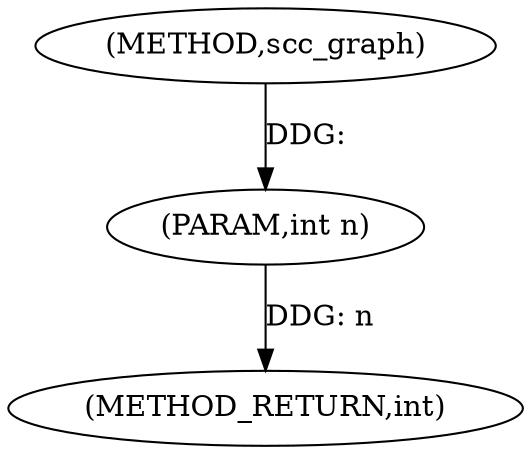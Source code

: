 digraph "scc_graph" {  
"1005539" [label = "(METHOD,scc_graph)" ]
"1005542" [label = "(METHOD_RETURN,int)" ]
"1005540" [label = "(PARAM,int n)" ]
  "1005540" -> "1005542"  [ label = "DDG: n"] 
  "1005539" -> "1005540"  [ label = "DDG: "] 
}
